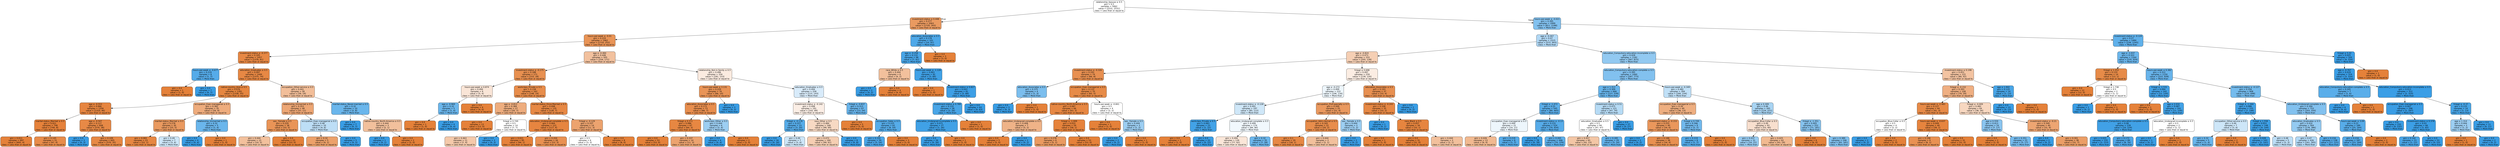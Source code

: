 digraph Tree {
node [shape=box, style="filled, rounded", color="black", fontname=helvetica] ;
edge [fontname=helvetica] ;
0 [label=<relationship_Spouse &le; 0.5<br/>gini = 0.5<br/>samples = 5062<br/>value = [2531, 2531]<br/>class = Less than or equal to>, fillcolor="#e5813900"] ;
1 [label=<investment-status &le; 0.448<br/>gini = 0.277<br/>samples = 2063<br/>value = [1720, 343]<br/>class = Less than or equal to>, fillcolor="#e58139cc"] ;
0 -> 1 [labeldistance=2.5, labelangle=45, headlabel="True"] ;
2 [label=<hours-per-week &le; -0.01<br/>gini = 0.224<br/>samples = 1962<br/>value = [1710, 252]<br/>class = Less than or equal to>, fillcolor="#e58139d9"] ;
1 -> 2 ;
3 [label=<investment-status &le; -0.377<br/>gini = 0.105<br/>samples = 1457<br/>value = [1376, 81]<br/>class = Less than or equal to>, fillcolor="#e58139f0"] ;
2 -> 3 ;
4 [label=<hours-per-week &le; -0.677<br/>gini = 0.219<br/>samples = 8<br/>value = [1, 7]<br/>class = More than>, fillcolor="#399de5db"] ;
3 -> 4 ;
5 [label=<gini = 0.0<br/>samples = 1<br/>value = [1, 0]<br/>class = Less than or equal to>, fillcolor="#e58139ff"] ;
4 -> 5 ;
6 [label=<gini = 0.0<br/>samples = 7<br/>value = [0, 7]<br/>class = More than>, fillcolor="#399de5ff"] ;
4 -> 6 ;
7 [label=<education_Graduates &le; 0.5<br/>gini = 0.097<br/>samples = 1449<br/>value = [1375, 74]<br/>class = Less than or equal to>, fillcolor="#e58139f1"] ;
3 -> 7 ;
8 [label=<native-country_Asia &le; 0.5<br/>gini = 0.076<br/>samples = 1391<br/>value = [1336, 55]<br/>class = Less than or equal to>, fillcolor="#e58139f5"] ;
7 -> 8 ;
9 [label=<age &le; -0.553<br/>gini = 0.066<br/>samples = 1356<br/>value = [1310, 46]<br/>class = Less than or equal to>, fillcolor="#e58139f6"] ;
8 -> 9 ;
10 [label=<marital-status_Married &le; 0.5<br/>gini = 0.021<br/>samples = 748<br/>value = [740, 8]<br/>class = Less than or equal to>, fillcolor="#e58139fc"] ;
9 -> 10 ;
11 [label=<gini = 0.011<br/>samples = 697<br/>value = [693, 4]<br/>class = Less than or equal to>, fillcolor="#e58139fe"] ;
10 -> 11 ;
12 [label=<gini = 0.145<br/>samples = 51<br/>value = [47, 4]<br/>class = Less than or equal to>, fillcolor="#e58139e9"] ;
10 -> 12 ;
13 [label=<age &le; -0.507<br/>gini = 0.117<br/>samples = 608<br/>value = [570, 38]<br/>class = Less than or equal to>, fillcolor="#e58139ee"] ;
9 -> 13 ;
14 [label=<gini = 0.0<br/>samples = 3<br/>value = [0, 3]<br/>class = More than>, fillcolor="#399de5ff"] ;
13 -> 14 ;
15 [label=<gini = 0.109<br/>samples = 605<br/>value = [570, 35]<br/>class = Less than or equal to>, fillcolor="#e58139ef"] ;
13 -> 15 ;
16 [label=<occupation_Exec-managerial &le; 0.5<br/>gini = 0.382<br/>samples = 35<br/>value = [26, 9]<br/>class = Less than or equal to>, fillcolor="#e58139a7"] ;
8 -> 16 ;
17 [label=<marital-status_Married &le; 0.5<br/>gini = 0.278<br/>samples = 30<br/>value = [25, 5]<br/>class = Less than or equal to>, fillcolor="#e58139cc"] ;
16 -> 17 ;
18 [label=<gini = 0.083<br/>samples = 23<br/>value = [22, 1]<br/>class = Less than or equal to>, fillcolor="#e58139f3"] ;
17 -> 18 ;
19 [label=<gini = 0.49<br/>samples = 7<br/>value = [3, 4]<br/>class = More than>, fillcolor="#399de540"] ;
17 -> 19 ;
20 [label=<relationship_Unmarried &le; 0.5<br/>gini = 0.32<br/>samples = 5<br/>value = [1, 4]<br/>class = More than>, fillcolor="#399de5bf"] ;
16 -> 20 ;
21 [label=<gini = 0.0<br/>samples = 4<br/>value = [0, 4]<br/>class = More than>, fillcolor="#399de5ff"] ;
20 -> 21 ;
22 [label=<gini = 0.0<br/>samples = 1<br/>value = [1, 0]<br/>class = Less than or equal to>, fillcolor="#e58139ff"] ;
20 -> 22 ;
23 [label=<occupation_Other-service &le; 0.5<br/>gini = 0.441<br/>samples = 58<br/>value = [39, 19]<br/>class = Less than or equal to>, fillcolor="#e5813983"] ;
7 -> 23 ;
24 [label=<relationship_Unmarried &le; 0.5<br/>gini = 0.353<br/>samples = 48<br/>value = [37, 11]<br/>class = Less than or equal to>, fillcolor="#e58139b3"] ;
23 -> 24 ;
25 [label=<sex_ Female &le; 0.5<br/>gini = 0.229<br/>samples = 38<br/>value = [33, 5]<br/>class = Less than or equal to>, fillcolor="#e58139d8"] ;
24 -> 25 ;
26 [label=<gini = 0.444<br/>samples = 15<br/>value = [10, 5]<br/>class = Less than or equal to>, fillcolor="#e581397f"] ;
25 -> 26 ;
27 [label=<gini = 0.0<br/>samples = 23<br/>value = [23, 0]<br/>class = Less than or equal to>, fillcolor="#e58139ff"] ;
25 -> 27 ;
28 [label=<occupation_Exec-managerial &le; 0.5<br/>gini = 0.48<br/>samples = 10<br/>value = [4, 6]<br/>class = More than>, fillcolor="#399de555"] ;
24 -> 28 ;
29 [label=<gini = 0.32<br/>samples = 5<br/>value = [4, 1]<br/>class = Less than or equal to>, fillcolor="#e58139bf"] ;
28 -> 29 ;
30 [label=<gini = 0.0<br/>samples = 5<br/>value = [0, 5]<br/>class = More than>, fillcolor="#399de5ff"] ;
28 -> 30 ;
31 [label=<marital-status_Never-married &le; 0.5<br/>gini = 0.32<br/>samples = 10<br/>value = [2, 8]<br/>class = More than>, fillcolor="#399de5bf"] ;
23 -> 31 ;
32 [label=<gini = 0.0<br/>samples = 7<br/>value = [0, 7]<br/>class = More than>, fillcolor="#399de5ff"] ;
31 -> 32 ;
33 [label=<native-country_North-America &le; 0.5<br/>gini = 0.444<br/>samples = 3<br/>value = [2, 1]<br/>class = Less than or equal to>, fillcolor="#e581397f"] ;
31 -> 33 ;
34 [label=<gini = 0.0<br/>samples = 1<br/>value = [0, 1]<br/>class = More than>, fillcolor="#399de5ff"] ;
33 -> 34 ;
35 [label=<gini = 0.0<br/>samples = 2<br/>value = [2, 0]<br/>class = Less than or equal to>, fillcolor="#e58139ff"] ;
33 -> 35 ;
36 [label=<age &le; -0.484<br/>gini = 0.448<br/>samples = 505<br/>value = [334, 171]<br/>class = Less than or equal to>, fillcolor="#e581397c"] ;
2 -> 36 ;
37 [label=<investment-status &le; -0.175<br/>gini = 0.188<br/>samples = 171<br/>value = [153, 18]<br/>class = Less than or equal to>, fillcolor="#e58139e1"] ;
36 -> 37 ;
38 [label=<hours-per-week &le; 0.874<br/>gini = 0.494<br/>samples = 9<br/>value = [5, 4]<br/>class = Less than or equal to>, fillcolor="#e5813933"] ;
37 -> 38 ;
39 [label=<age &le; -0.969<br/>gini = 0.32<br/>samples = 5<br/>value = [1, 4]<br/>class = More than>, fillcolor="#399de5bf"] ;
38 -> 39 ;
40 [label=<gini = 0.0<br/>samples = 1<br/>value = [1, 0]<br/>class = Less than or equal to>, fillcolor="#e58139ff"] ;
39 -> 40 ;
41 [label=<gini = 0.0<br/>samples = 4<br/>value = [0, 4]<br/>class = More than>, fillcolor="#399de5ff"] ;
39 -> 41 ;
42 [label=<gini = 0.0<br/>samples = 4<br/>value = [4, 0]<br/>class = Less than or equal to>, fillcolor="#e58139ff"] ;
38 -> 42 ;
43 [label=<workclass_Private &le; 0.5<br/>gini = 0.158<br/>samples = 162<br/>value = [148, 14]<br/>class = Less than or equal to>, fillcolor="#e58139e7"] ;
37 -> 43 ;
44 [label=<age &le; -0.812<br/>gini = 0.384<br/>samples = 27<br/>value = [20, 7]<br/>class = Less than or equal to>, fillcolor="#e58139a6"] ;
43 -> 44 ;
45 [label=<gini = 0.0<br/>samples = 13<br/>value = [13, 0]<br/>class = Less than or equal to>, fillcolor="#e58139ff"] ;
44 -> 45 ;
46 [label=<fnlwgt &le; 0.749<br/>gini = 0.5<br/>samples = 14<br/>value = [7, 7]<br/>class = Less than or equal to>, fillcolor="#e5813900"] ;
44 -> 46 ;
47 [label=<gini = 0.463<br/>samples = 11<br/>value = [7, 4]<br/>class = Less than or equal to>, fillcolor="#e581396d"] ;
46 -> 47 ;
48 [label=<gini = 0.0<br/>samples = 3<br/>value = [0, 3]<br/>class = More than>, fillcolor="#399de5ff"] ;
46 -> 48 ;
49 [label=<marital-status_Once-Married &le; 0.5<br/>gini = 0.098<br/>samples = 135<br/>value = [128, 7]<br/>class = Less than or equal to>, fillcolor="#e58139f1"] ;
43 -> 49 ;
50 [label=<education_Undergrad-complete &le; 0.5<br/>gini = 0.064<br/>samples = 121<br/>value = [117, 4]<br/>class = Less than or equal to>, fillcolor="#e58139f6"] ;
49 -> 50 ;
51 [label=<gini = 0.021<br/>samples = 95<br/>value = [94, 1]<br/>class = Less than or equal to>, fillcolor="#e58139fc"] ;
50 -> 51 ;
52 [label=<gini = 0.204<br/>samples = 26<br/>value = [23, 3]<br/>class = Less than or equal to>, fillcolor="#e58139de"] ;
50 -> 52 ;
53 [label=<fnlwgt &le; -0.129<br/>gini = 0.337<br/>samples = 14<br/>value = [11, 3]<br/>class = Less than or equal to>, fillcolor="#e58139b9"] ;
49 -> 53 ;
54 [label=<gini = 0.5<br/>samples = 6<br/>value = [3, 3]<br/>class = Less than or equal to>, fillcolor="#e5813900"] ;
53 -> 54 ;
55 [label=<gini = 0.0<br/>samples = 8<br/>value = [8, 0]<br/>class = Less than or equal to>, fillcolor="#e58139ff"] ;
53 -> 55 ;
56 [label=<relationship_Not-in-family &le; 0.5<br/>gini = 0.496<br/>samples = 334<br/>value = [181, 153]<br/>class = Less than or equal to>, fillcolor="#e5813927"] ;
36 -> 56 ;
57 [label=<hours-per-week &le; 3.131<br/>gini = 0.229<br/>samples = 76<br/>value = [66, 10]<br/>class = Less than or equal to>, fillcolor="#e58139d8"] ;
56 -> 57 ;
58 [label=<education_Associates &le; 0.5<br/>gini = 0.173<br/>samples = 73<br/>value = [66, 7]<br/>class = Less than or equal to>, fillcolor="#e58139e4"] ;
57 -> 58 ;
59 [label=<fnlwgt &le; 0.371<br/>gini = 0.086<br/>samples = 67<br/>value = [64, 3]<br/>class = Less than or equal to>, fillcolor="#e58139f3"] ;
58 -> 59 ;
60 [label=<gini = 0.0<br/>samples = 53<br/>value = [53, 0]<br/>class = Less than or equal to>, fillcolor="#e58139ff"] ;
59 -> 60 ;
61 [label=<gini = 0.337<br/>samples = 14<br/>value = [11, 3]<br/>class = Less than or equal to>, fillcolor="#e58139b9"] ;
59 -> 61 ;
62 [label=<workclass_Other &le; 0.5<br/>gini = 0.444<br/>samples = 6<br/>value = [2, 4]<br/>class = More than>, fillcolor="#399de57f"] ;
58 -> 62 ;
63 [label=<gini = 0.0<br/>samples = 4<br/>value = [0, 4]<br/>class = More than>, fillcolor="#399de5ff"] ;
62 -> 63 ;
64 [label=<gini = 0.0<br/>samples = 2<br/>value = [2, 0]<br/>class = Less than or equal to>, fillcolor="#e58139ff"] ;
62 -> 64 ;
65 [label=<gini = 0.0<br/>samples = 3<br/>value = [0, 3]<br/>class = More than>, fillcolor="#399de5ff"] ;
57 -> 65 ;
66 [label=<education_Graduates &le; 0.5<br/>gini = 0.494<br/>samples = 258<br/>value = [115, 143]<br/>class = More than>, fillcolor="#399de532"] ;
56 -> 66 ;
67 [label=<investment-status &le; -0.142<br/>gini = 0.498<br/>samples = 191<br/>value = [102, 89]<br/>class = Less than or equal to>, fillcolor="#e5813921"] ;
66 -> 67 ;
68 [label=<fnlwgt &le; -0.178<br/>gini = 0.227<br/>samples = 23<br/>value = [3, 20]<br/>class = More than>, fillcolor="#399de5d9"] ;
67 -> 68 ;
69 [label=<gini = 0.0<br/>samples = 16<br/>value = [0, 16]<br/>class = More than>, fillcolor="#399de5ff"] ;
68 -> 69 ;
70 [label=<gini = 0.49<br/>samples = 7<br/>value = [3, 4]<br/>class = More than>, fillcolor="#399de540"] ;
68 -> 70 ;
71 [label=<race_Other &le; 0.5<br/>gini = 0.484<br/>samples = 168<br/>value = [99, 69]<br/>class = Less than or equal to>, fillcolor="#e581394d"] ;
67 -> 71 ;
72 [label=<gini = 0.472<br/>samples = 160<br/>value = [99, 61]<br/>class = Less than or equal to>, fillcolor="#e5813962"] ;
71 -> 72 ;
73 [label=<gini = 0.0<br/>samples = 8<br/>value = [0, 8]<br/>class = More than>, fillcolor="#399de5ff"] ;
71 -> 73 ;
74 [label=<fnlwgt &le; -0.837<br/>gini = 0.313<br/>samples = 67<br/>value = [13, 54]<br/>class = More than>, fillcolor="#399de5c2"] ;
66 -> 74 ;
75 [label=<gini = 0.0<br/>samples = 5<br/>value = [5, 0]<br/>class = Less than or equal to>, fillcolor="#e58139ff"] ;
74 -> 75 ;
76 [label=<occupation_Sales &le; 0.5<br/>gini = 0.225<br/>samples = 62<br/>value = [8, 54]<br/>class = More than>, fillcolor="#399de5d9"] ;
74 -> 76 ;
77 [label=<gini = 0.155<br/>samples = 59<br/>value = [5, 54]<br/>class = More than>, fillcolor="#399de5e7"] ;
76 -> 77 ;
78 [label=<gini = 0.0<br/>samples = 3<br/>value = [3, 0]<br/>class = Less than or equal to>, fillcolor="#e58139ff"] ;
76 -> 78 ;
79 [label=<education_Associates &le; 0.5<br/>gini = 0.178<br/>samples = 101<br/>value = [10, 91]<br/>class = More than>, fillcolor="#399de5e3"] ;
1 -> 79 ;
80 [label=<age &le; -0.258<br/>gini = 0.133<br/>samples = 98<br/>value = [7, 91]<br/>class = More than>, fillcolor="#399de5eb"] ;
79 -> 80 ;
81 [label=<race_White &le; 0.5<br/>gini = 0.444<br/>samples = 6<br/>value = [4, 2]<br/>class = Less than or equal to>, fillcolor="#e581397f"] ;
80 -> 81 ;
82 [label=<gini = 0.0<br/>samples = 2<br/>value = [0, 2]<br/>class = More than>, fillcolor="#399de5ff"] ;
81 -> 82 ;
83 [label=<gini = 0.0<br/>samples = 4<br/>value = [4, 0]<br/>class = Less than or equal to>, fillcolor="#e58139ff"] ;
81 -> 83 ;
84 [label=<hours-per-week &le; -1.126<br/>gini = 0.063<br/>samples = 92<br/>value = [3, 89]<br/>class = More than>, fillcolor="#399de5f6"] ;
80 -> 84 ;
85 [label=<gini = 0.0<br/>samples = 1<br/>value = [1, 0]<br/>class = Less than or equal to>, fillcolor="#e58139ff"] ;
84 -> 85 ;
86 [label=<investment-status &le; 0.827<br/>gini = 0.043<br/>samples = 91<br/>value = [2, 89]<br/>class = More than>, fillcolor="#399de5f9"] ;
84 -> 86 ;
87 [label=<investment-status &le; 0.789<br/>gini = 0.133<br/>samples = 28<br/>value = [2, 26]<br/>class = More than>, fillcolor="#399de5eb"] ;
86 -> 87 ;
88 [label=<education_Undergrad-incomplete &le; 0.5<br/>gini = 0.071<br/>samples = 27<br/>value = [1, 26]<br/>class = More than>, fillcolor="#399de5f5"] ;
87 -> 88 ;
89 [label=<gini = 0.0<br/>samples = 26<br/>value = [0, 26]<br/>class = More than>, fillcolor="#399de5ff"] ;
88 -> 89 ;
90 [label=<gini = 0.0<br/>samples = 1<br/>value = [1, 0]<br/>class = Less than or equal to>, fillcolor="#e58139ff"] ;
88 -> 90 ;
91 [label=<gini = 0.0<br/>samples = 1<br/>value = [1, 0]<br/>class = Less than or equal to>, fillcolor="#e58139ff"] ;
87 -> 91 ;
92 [label=<gini = 0.0<br/>samples = 63<br/>value = [0, 63]<br/>class = More than>, fillcolor="#399de5ff"] ;
86 -> 92 ;
93 [label=<gini = 0.0<br/>samples = 3<br/>value = [3, 0]<br/>class = Less than or equal to>, fillcolor="#e58139ff"] ;
79 -> 93 ;
94 [label=<hours-per-week &le; -0.021<br/>gini = 0.395<br/>samples = 2999<br/>value = [811, 2188]<br/>class = More than>, fillcolor="#399de5a0"] ;
0 -> 94 [labeldistance=2.5, labelangle=-45, headlabel="False"] ;
95 [label=<age &le; -0.267<br/>gini = 0.47<br/>samples = 1515<br/>value = [572, 943]<br/>class = More than>, fillcolor="#399de564"] ;
94 -> 95 ;
96 [label=<age &le; -0.824<br/>gini = 0.473<br/>samples = 333<br/>value = [205, 128]<br/>class = Less than or equal to>, fillcolor="#e5813960"] ;
95 -> 96 ;
97 [label=<investment-status &le; -0.326<br/>gini = 0.193<br/>samples = 74<br/>value = [66, 8]<br/>class = Less than or equal to>, fillcolor="#e58139e0"] ;
96 -> 97 ;
98 [label=<education_Associates &le; 0.5<br/>gini = 0.375<br/>samples = 4<br/>value = [1, 3]<br/>class = More than>, fillcolor="#399de5aa"] ;
97 -> 98 ;
99 [label=<gini = 0.0<br/>samples = 3<br/>value = [0, 3]<br/>class = More than>, fillcolor="#399de5ff"] ;
98 -> 99 ;
100 [label=<gini = 0.0<br/>samples = 1<br/>value = [1, 0]<br/>class = Less than or equal to>, fillcolor="#e58139ff"] ;
98 -> 100 ;
101 [label=<occupation_Exec-managerial &le; 0.5<br/>gini = 0.133<br/>samples = 70<br/>value = [65, 5]<br/>class = Less than or equal to>, fillcolor="#e58139eb"] ;
97 -> 101 ;
102 [label=<native-country_North-America &le; 0.5<br/>gini = 0.087<br/>samples = 66<br/>value = [63, 3]<br/>class = Less than or equal to>, fillcolor="#e58139f3"] ;
101 -> 102 ;
103 [label=<education_Undergrad-complete &le; 0.5<br/>gini = 0.408<br/>samples = 7<br/>value = [5, 2]<br/>class = Less than or equal to>, fillcolor="#e5813999"] ;
102 -> 103 ;
104 [label=<gini = 0.0<br/>samples = 5<br/>value = [5, 0]<br/>class = Less than or equal to>, fillcolor="#e58139ff"] ;
103 -> 104 ;
105 [label=<gini = 0.0<br/>samples = 2<br/>value = [0, 2]<br/>class = More than>, fillcolor="#399de5ff"] ;
103 -> 105 ;
106 [label=<fnlwgt &le; -1.009<br/>gini = 0.033<br/>samples = 59<br/>value = [58, 1]<br/>class = Less than or equal to>, fillcolor="#e58139fb"] ;
102 -> 106 ;
107 [label=<gini = 0.278<br/>samples = 6<br/>value = [5, 1]<br/>class = Less than or equal to>, fillcolor="#e58139cc"] ;
106 -> 107 ;
108 [label=<gini = 0.0<br/>samples = 53<br/>value = [53, 0]<br/>class = Less than or equal to>, fillcolor="#e58139ff"] ;
106 -> 108 ;
109 [label=<hours-per-week &le; -0.841<br/>gini = 0.5<br/>samples = 4<br/>value = [2, 2]<br/>class = Less than or equal to>, fillcolor="#e5813900"] ;
101 -> 109 ;
110 [label=<gini = 0.0<br/>samples = 1<br/>value = [1, 0]<br/>class = Less than or equal to>, fillcolor="#e58139ff"] ;
109 -> 110 ;
111 [label=<sex_ Female &le; 0.5<br/>gini = 0.444<br/>samples = 3<br/>value = [1, 2]<br/>class = More than>, fillcolor="#399de57f"] ;
109 -> 111 ;
112 [label=<gini = 0.0<br/>samples = 2<br/>value = [0, 2]<br/>class = More than>, fillcolor="#399de5ff"] ;
111 -> 112 ;
113 [label=<gini = 0.0<br/>samples = 1<br/>value = [1, 0]<br/>class = Less than or equal to>, fillcolor="#e58139ff"] ;
111 -> 113 ;
114 [label=<fnlwgt &le; 0.698<br/>gini = 0.497<br/>samples = 259<br/>value = [139, 120]<br/>class = Less than or equal to>, fillcolor="#e5813923"] ;
96 -> 114 ;
115 [label=<age &le; -0.272<br/>gini = 0.499<br/>samples = 222<br/>value = [106, 116]<br/>class = More than>, fillcolor="#399de516"] ;
114 -> 115 ;
116 [label=<investment-status &le; -0.128<br/>gini = 0.491<br/>samples = 197<br/>value = [85, 112]<br/>class = More than>, fillcolor="#399de53d"] ;
115 -> 116 ;
117 [label=<workclass_Private &le; 0.5<br/>gini = 0.083<br/>samples = 23<br/>value = [1, 22]<br/>class = More than>, fillcolor="#399de5f3"] ;
116 -> 117 ;
118 [label=<gini = 0.0<br/>samples = 1<br/>value = [1, 0]<br/>class = Less than or equal to>, fillcolor="#e58139ff"] ;
117 -> 118 ;
119 [label=<gini = 0.0<br/>samples = 22<br/>value = [0, 22]<br/>class = More than>, fillcolor="#399de5ff"] ;
117 -> 119 ;
120 [label=<education_Undergrad-complete &le; 0.5<br/>gini = 0.499<br/>samples = 174<br/>value = [84, 90]<br/>class = More than>, fillcolor="#399de511"] ;
116 -> 120 ;
121 [label=<gini = 0.494<br/>samples = 139<br/>value = [77, 62]<br/>class = Less than or equal to>, fillcolor="#e5813932"] ;
120 -> 121 ;
122 [label=<gini = 0.32<br/>samples = 35<br/>value = [7, 28]<br/>class = More than>, fillcolor="#399de5bf"] ;
120 -> 122 ;
123 [label=<occupation_Prof-specialty &le; 0.5<br/>gini = 0.269<br/>samples = 25<br/>value = [21, 4]<br/>class = Less than or equal to>, fillcolor="#e58139ce"] ;
115 -> 123 ;
124 [label=<occupation_Adm-clerical &le; 0.5<br/>gini = 0.165<br/>samples = 22<br/>value = [20, 2]<br/>class = Less than or equal to>, fillcolor="#e58139e6"] ;
123 -> 124 ;
125 [label=<gini = 0.1<br/>samples = 19<br/>value = [18, 1]<br/>class = Less than or equal to>, fillcolor="#e58139f1"] ;
124 -> 125 ;
126 [label=<gini = 0.444<br/>samples = 3<br/>value = [2, 1]<br/>class = Less than or equal to>, fillcolor="#e581397f"] ;
124 -> 126 ;
127 [label=<sex_ Female &le; 0.5<br/>gini = 0.444<br/>samples = 3<br/>value = [1, 2]<br/>class = More than>, fillcolor="#399de57f"] ;
123 -> 127 ;
128 [label=<gini = 0.0<br/>samples = 2<br/>value = [0, 2]<br/>class = More than>, fillcolor="#399de5ff"] ;
127 -> 128 ;
129 [label=<gini = 0.0<br/>samples = 1<br/>value = [1, 0]<br/>class = Less than or equal to>, fillcolor="#e58139ff"] ;
127 -> 129 ;
130 [label=<education_Associates &le; 0.5<br/>gini = 0.193<br/>samples = 37<br/>value = [33, 4]<br/>class = Less than or equal to>, fillcolor="#e58139e0"] ;
114 -> 130 ;
131 [label=<investment-status &le; -0.243<br/>gini = 0.108<br/>samples = 35<br/>value = [33, 2]<br/>class = Less than or equal to>, fillcolor="#e58139f0"] ;
130 -> 131 ;
132 [label=<gini = 0.0<br/>samples = 1<br/>value = [0, 1]<br/>class = More than>, fillcolor="#399de5ff"] ;
131 -> 132 ;
133 [label=<race_Black &le; 0.5<br/>gini = 0.057<br/>samples = 34<br/>value = [33, 1]<br/>class = Less than or equal to>, fillcolor="#e58139f7"] ;
131 -> 133 ;
134 [label=<gini = 0.0<br/>samples = 31<br/>value = [31, 0]<br/>class = Less than or equal to>, fillcolor="#e58139ff"] ;
133 -> 134 ;
135 [label=<gini = 0.444<br/>samples = 3<br/>value = [2, 1]<br/>class = Less than or equal to>, fillcolor="#e581397f"] ;
133 -> 135 ;
136 [label=<gini = 0.0<br/>samples = 2<br/>value = [0, 2]<br/>class = More than>, fillcolor="#399de5ff"] ;
130 -> 136 ;
137 [label=<education_Compulsory-education-incomplete &le; 0.5<br/>gini = 0.428<br/>samples = 1182<br/>value = [367, 815]<br/>class = More than>, fillcolor="#399de58c"] ;
95 -> 137 ;
138 [label=<education_Compulsory-education-complete &le; 0.5<br/>gini = 0.395<br/>samples = 1060<br/>value = [287, 773]<br/>class = More than>, fillcolor="#399de5a0"] ;
137 -> 138 ;
139 [label=<age &le; 1.313<br/>gini = 0.309<br/>samples = 666<br/>value = [127, 539]<br/>class = More than>, fillcolor="#399de5c3"] ;
138 -> 139 ;
140 [label=<fnlwgt &le; -1.472<br/>gini = 0.25<br/>samples = 545<br/>value = [80, 465]<br/>class = More than>, fillcolor="#399de5d3"] ;
139 -> 140 ;
141 [label=<occupation_Exec-managerial &le; 0.5<br/>gini = 0.499<br/>samples = 21<br/>value = [10, 11]<br/>class = More than>, fillcolor="#399de517"] ;
140 -> 141 ;
142 [label=<gini = 0.426<br/>samples = 13<br/>value = [9, 4]<br/>class = Less than or equal to>, fillcolor="#e581398e"] ;
141 -> 142 ;
143 [label=<gini = 0.219<br/>samples = 8<br/>value = [1, 7]<br/>class = More than>, fillcolor="#399de5db"] ;
141 -> 143 ;
144 [label=<investment-status &le; -0.13<br/>gini = 0.231<br/>samples = 524<br/>value = [70, 454]<br/>class = More than>, fillcolor="#399de5d8"] ;
140 -> 144 ;
145 [label=<gini = 0.0<br/>samples = 78<br/>value = [0, 78]<br/>class = More than>, fillcolor="#399de5ff"] ;
144 -> 145 ;
146 [label=<gini = 0.265<br/>samples = 446<br/>value = [70, 376]<br/>class = More than>, fillcolor="#399de5d0"] ;
144 -> 146 ;
147 [label=<investment-status &le; 0.51<br/>gini = 0.475<br/>samples = 121<br/>value = [47, 74]<br/>class = More than>, fillcolor="#399de55d"] ;
139 -> 147 ;
148 [label=<education_Graduates &le; 0.5<br/>gini = 0.5<br/>samples = 94<br/>value = [47, 47]<br/>class = Less than or equal to>, fillcolor="#e5813900"] ;
147 -> 148 ;
149 [label=<gini = 0.457<br/>samples = 65<br/>value = [42, 23]<br/>class = Less than or equal to>, fillcolor="#e5813973"] ;
148 -> 149 ;
150 [label=<gini = 0.285<br/>samples = 29<br/>value = [5, 24]<br/>class = More than>, fillcolor="#399de5ca"] ;
148 -> 150 ;
151 [label=<gini = 0.0<br/>samples = 27<br/>value = [0, 27]<br/>class = More than>, fillcolor="#399de5ff"] ;
147 -> 151 ;
152 [label=<hours-per-week &le; -0.349<br/>gini = 0.482<br/>samples = 394<br/>value = [160, 234]<br/>class = More than>, fillcolor="#399de551"] ;
138 -> 152 ;
153 [label=<occupation_Exec-managerial &le; 0.5<br/>gini = 0.39<br/>samples = 49<br/>value = [36, 13]<br/>class = Less than or equal to>, fillcolor="#e58139a3"] ;
152 -> 153 ;
154 [label=<investment-status &le; -0.153<br/>gini = 0.255<br/>samples = 40<br/>value = [34, 6]<br/>class = Less than or equal to>, fillcolor="#e58139d2"] ;
153 -> 154 ;
155 [label=<gini = 0.0<br/>samples = 2<br/>value = [0, 2]<br/>class = More than>, fillcolor="#399de5ff"] ;
154 -> 155 ;
156 [label=<gini = 0.188<br/>samples = 38<br/>value = [34, 4]<br/>class = Less than or equal to>, fillcolor="#e58139e1"] ;
154 -> 156 ;
157 [label=<fnlwgt &le; 0.749<br/>gini = 0.346<br/>samples = 9<br/>value = [2, 7]<br/>class = More than>, fillcolor="#399de5b6"] ;
153 -> 157 ;
158 [label=<gini = 0.219<br/>samples = 8<br/>value = [1, 7]<br/>class = More than>, fillcolor="#399de5db"] ;
157 -> 158 ;
159 [label=<gini = 0.0<br/>samples = 1<br/>value = [1, 0]<br/>class = Less than or equal to>, fillcolor="#e58139ff"] ;
157 -> 159 ;
160 [label=<age &le; 0.309<br/>gini = 0.46<br/>samples = 345<br/>value = [124, 221]<br/>class = More than>, fillcolor="#399de570"] ;
152 -> 160 ;
161 [label=<occupation_Blue-Collar &le; 0.5<br/>gini = 0.49<br/>samples = 93<br/>value = [53, 40]<br/>class = Less than or equal to>, fillcolor="#e581393f"] ;
160 -> 161 ;
162 [label=<gini = 0.437<br/>samples = 31<br/>value = [10, 21]<br/>class = More than>, fillcolor="#399de586"] ;
161 -> 162 ;
163 [label=<gini = 0.425<br/>samples = 62<br/>value = [43, 19]<br/>class = Less than or equal to>, fillcolor="#e581398e"] ;
161 -> 163 ;
164 [label=<fnlwgt &le; -1.351<br/>gini = 0.405<br/>samples = 252<br/>value = [71, 181]<br/>class = More than>, fillcolor="#399de59b"] ;
160 -> 164 ;
165 [label=<gini = 0.0<br/>samples = 6<br/>value = [6, 0]<br/>class = Less than or equal to>, fillcolor="#e58139ff"] ;
164 -> 165 ;
166 [label=<gini = 0.389<br/>samples = 246<br/>value = [65, 181]<br/>class = More than>, fillcolor="#399de5a3"] ;
164 -> 166 ;
167 [label=<investment-status &le; 0.198<br/>gini = 0.451<br/>samples = 122<br/>value = [80, 42]<br/>class = Less than or equal to>, fillcolor="#e5813979"] ;
137 -> 167 ;
168 [label=<fnlwgt &le; -0.152<br/>gini = 0.393<br/>samples = 108<br/>value = [79, 29]<br/>class = Less than or equal to>, fillcolor="#e58139a1"] ;
167 -> 168 ;
169 [label=<hours-per-week &le; -2.483<br/>gini = 0.127<br/>samples = 44<br/>value = [41, 3]<br/>class = Less than or equal to>, fillcolor="#e58139ec"] ;
168 -> 169 ;
170 [label=<occupation_Blue-Collar &le; 0.5<br/>gini = 0.5<br/>samples = 4<br/>value = [2, 2]<br/>class = Less than or equal to>, fillcolor="#e5813900"] ;
169 -> 170 ;
171 [label=<gini = 0.0<br/>samples = 2<br/>value = [0, 2]<br/>class = More than>, fillcolor="#399de5ff"] ;
170 -> 171 ;
172 [label=<gini = 0.0<br/>samples = 2<br/>value = [2, 0]<br/>class = Less than or equal to>, fillcolor="#e58139ff"] ;
170 -> 172 ;
173 [label=<hours-per-week &le; -0.637<br/>gini = 0.049<br/>samples = 40<br/>value = [39, 1]<br/>class = Less than or equal to>, fillcolor="#e58139f8"] ;
169 -> 173 ;
174 [label=<gini = 0.198<br/>samples = 9<br/>value = [8, 1]<br/>class = Less than or equal to>, fillcolor="#e58139df"] ;
173 -> 174 ;
175 [label=<gini = 0.0<br/>samples = 31<br/>value = [31, 0]<br/>class = Less than or equal to>, fillcolor="#e58139ff"] ;
173 -> 175 ;
176 [label=<fnlwgt &le; -0.009<br/>gini = 0.482<br/>samples = 64<br/>value = [38, 26]<br/>class = Less than or equal to>, fillcolor="#e5813951"] ;
168 -> 176 ;
177 [label=<age &le; 0.559<br/>gini = 0.413<br/>samples = 24<br/>value = [7, 17]<br/>class = More than>, fillcolor="#399de596"] ;
176 -> 177 ;
178 [label=<gini = 0.0<br/>samples = 2<br/>value = [2, 0]<br/>class = Less than or equal to>, fillcolor="#e58139ff"] ;
177 -> 178 ;
179 [label=<gini = 0.351<br/>samples = 22<br/>value = [5, 17]<br/>class = More than>, fillcolor="#399de5b4"] ;
177 -> 179 ;
180 [label=<investment-status &le; -0.21<br/>gini = 0.349<br/>samples = 40<br/>value = [31, 9]<br/>class = Less than or equal to>, fillcolor="#e58139b5"] ;
176 -> 180 ;
181 [label=<gini = 0.0<br/>samples = 2<br/>value = [0, 2]<br/>class = More than>, fillcolor="#399de5ff"] ;
180 -> 181 ;
182 [label=<gini = 0.301<br/>samples = 38<br/>value = [31, 7]<br/>class = Less than or equal to>, fillcolor="#e58139c5"] ;
180 -> 182 ;
183 [label=<age &le; 1.942<br/>gini = 0.133<br/>samples = 14<br/>value = [1, 13]<br/>class = More than>, fillcolor="#399de5eb"] ;
167 -> 183 ;
184 [label=<gini = 0.0<br/>samples = 13<br/>value = [0, 13]<br/>class = More than>, fillcolor="#399de5ff"] ;
183 -> 184 ;
185 [label=<gini = 0.0<br/>samples = 1<br/>value = [1, 0]<br/>class = Less than or equal to>, fillcolor="#e58139ff"] ;
183 -> 185 ;
186 [label=<investment-status &le; -0.124<br/>gini = 0.27<br/>samples = 1484<br/>value = [239, 1245]<br/>class = More than>, fillcolor="#399de5ce"] ;
94 -> 186 ;
187 [label=<age &le; -1.037<br/>gini = 0.322<br/>samples = 1164<br/>value = [235, 929]<br/>class = More than>, fillcolor="#399de5be"] ;
186 -> 187 ;
188 [label=<fnlwgt &le; 1.253<br/>gini = 0.133<br/>samples = 14<br/>value = [13, 1]<br/>class = Less than or equal to>, fillcolor="#e58139eb"] ;
187 -> 188 ;
189 [label=<gini = 0.0<br/>samples = 12<br/>value = [12, 0]<br/>class = Less than or equal to>, fillcolor="#e58139ff"] ;
188 -> 189 ;
190 [label=<fnlwgt &le; 1.738<br/>gini = 0.5<br/>samples = 2<br/>value = [1, 1]<br/>class = Less than or equal to>, fillcolor="#e5813900"] ;
188 -> 190 ;
191 [label=<gini = 0.0<br/>samples = 1<br/>value = [0, 1]<br/>class = More than>, fillcolor="#399de5ff"] ;
190 -> 191 ;
192 [label=<gini = 0.0<br/>samples = 1<br/>value = [1, 0]<br/>class = Less than or equal to>, fillcolor="#e58139ff"] ;
190 -> 192 ;
193 [label=<hours-per-week &le; 0.382<br/>gini = 0.312<br/>samples = 1150<br/>value = [222, 928]<br/>class = More than>, fillcolor="#399de5c2"] ;
187 -> 193 ;
194 [label=<fnlwgt &le; -1.531<br/>gini = 0.094<br/>samples = 242<br/>value = [12, 230]<br/>class = More than>, fillcolor="#399de5f2"] ;
193 -> 194 ;
195 [label=<gini = 0.0<br/>samples = 1<br/>value = [1, 0]<br/>class = Less than or equal to>, fillcolor="#e58139ff"] ;
194 -> 195 ;
196 [label=<age &le; 2.032<br/>gini = 0.087<br/>samples = 241<br/>value = [11, 230]<br/>class = More than>, fillcolor="#399de5f3"] ;
194 -> 196 ;
197 [label=<education_Compulsory-education-complete &le; 0.5<br/>gini = 0.08<br/>samples = 239<br/>value = [10, 229]<br/>class = More than>, fillcolor="#399de5f4"] ;
196 -> 197 ;
198 [label=<gini = 0.025<br/>samples = 155<br/>value = [2, 153]<br/>class = More than>, fillcolor="#399de5fc"] ;
197 -> 198 ;
199 [label=<gini = 0.172<br/>samples = 84<br/>value = [8, 76]<br/>class = More than>, fillcolor="#399de5e4"] ;
197 -> 199 ;
200 [label=<education_Undergrad-incomplete &le; 0.5<br/>gini = 0.5<br/>samples = 2<br/>value = [1, 1]<br/>class = Less than or equal to>, fillcolor="#e5813900"] ;
196 -> 200 ;
201 [label=<gini = 0.0<br/>samples = 1<br/>value = [0, 1]<br/>class = More than>, fillcolor="#399de5ff"] ;
200 -> 201 ;
202 [label=<gini = 0.0<br/>samples = 1<br/>value = [1, 0]<br/>class = Less than or equal to>, fillcolor="#e58139ff"] ;
200 -> 202 ;
203 [label=<investment-status &le; -0.127<br/>gini = 0.356<br/>samples = 908<br/>value = [210, 698]<br/>class = More than>, fillcolor="#399de5b2"] ;
193 -> 203 ;
204 [label=<fnlwgt &le; -1.164<br/>gini = 0.086<br/>samples = 155<br/>value = [7, 148]<br/>class = More than>, fillcolor="#399de5f3"] ;
203 -> 204 ;
205 [label=<occupation_Other-service &le; 0.5<br/>gini = 0.49<br/>samples = 7<br/>value = [3, 4]<br/>class = More than>, fillcolor="#399de540"] ;
204 -> 205 ;
206 [label=<gini = 0.32<br/>samples = 5<br/>value = [1, 4]<br/>class = More than>, fillcolor="#399de5bf"] ;
205 -> 206 ;
207 [label=<gini = 0.0<br/>samples = 2<br/>value = [2, 0]<br/>class = Less than or equal to>, fillcolor="#e58139ff"] ;
205 -> 207 ;
208 [label=<fnlwgt &le; 1.558<br/>gini = 0.053<br/>samples = 148<br/>value = [4, 144]<br/>class = More than>, fillcolor="#399de5f8"] ;
204 -> 208 ;
209 [label=<gini = 0.028<br/>samples = 143<br/>value = [2, 141]<br/>class = More than>, fillcolor="#399de5fb"] ;
208 -> 209 ;
210 [label=<gini = 0.48<br/>samples = 5<br/>value = [2, 3]<br/>class = More than>, fillcolor="#399de555"] ;
208 -> 210 ;
211 [label=<education_Undergrad-complete &le; 0.5<br/>gini = 0.394<br/>samples = 753<br/>value = [203, 550]<br/>class = More than>, fillcolor="#399de5a1"] ;
203 -> 211 ;
212 [label=<education_Graduates &le; 0.5<br/>gini = 0.432<br/>samples = 564<br/>value = [178, 386]<br/>class = More than>, fillcolor="#399de589"] ;
211 -> 212 ;
213 [label=<gini = 0.47<br/>samples = 426<br/>value = [161, 265]<br/>class = More than>, fillcolor="#399de564"] ;
212 -> 213 ;
214 [label=<gini = 0.216<br/>samples = 138<br/>value = [17, 121]<br/>class = More than>, fillcolor="#399de5db"] ;
212 -> 214 ;
215 [label=<hours-per-week &le; 3.09<br/>gini = 0.23<br/>samples = 189<br/>value = [25, 164]<br/>class = More than>, fillcolor="#399de5d8"] ;
211 -> 215 ;
216 [label=<gini = 0.216<br/>samples = 187<br/>value = [23, 164]<br/>class = More than>, fillcolor="#399de5db"] ;
215 -> 216 ;
217 [label=<gini = 0.0<br/>samples = 2<br/>value = [2, 0]<br/>class = Less than or equal to>, fillcolor="#e58139ff"] ;
215 -> 217 ;
218 [label=<fnlwgt &le; 5.22<br/>gini = 0.025<br/>samples = 320<br/>value = [4, 316]<br/>class = More than>, fillcolor="#399de5fc"] ;
186 -> 218 ;
219 [label=<age &le; -0.767<br/>gini = 0.019<br/>samples = 319<br/>value = [3, 316]<br/>class = More than>, fillcolor="#399de5fd"] ;
218 -> 219 ;
220 [label=<education_Compulsory-education-complete &le; 0.5<br/>gini = 0.245<br/>samples = 7<br/>value = [1, 6]<br/>class = More than>, fillcolor="#399de5d4"] ;
219 -> 220 ;
221 [label=<gini = 0.0<br/>samples = 6<br/>value = [0, 6]<br/>class = More than>, fillcolor="#399de5ff"] ;
220 -> 221 ;
222 [label=<gini = 0.0<br/>samples = 1<br/>value = [1, 0]<br/>class = Less than or equal to>, fillcolor="#e58139ff"] ;
220 -> 222 ;
223 [label=<education_Compulsory-education-incomplete &le; 0.5<br/>gini = 0.013<br/>samples = 312<br/>value = [2, 310]<br/>class = More than>, fillcolor="#399de5fd"] ;
219 -> 223 ;
224 [label=<occupation_Exec-managerial &le; 0.5<br/>gini = 0.007<br/>samples = 298<br/>value = [1, 297]<br/>class = More than>, fillcolor="#399de5fe"] ;
223 -> 224 ;
225 [label=<gini = 0.0<br/>samples = 232<br/>value = [0, 232]<br/>class = More than>, fillcolor="#399de5ff"] ;
224 -> 225 ;
226 [label=<investment-status &le; 0.378<br/>gini = 0.03<br/>samples = 66<br/>value = [1, 65]<br/>class = More than>, fillcolor="#399de5fb"] ;
224 -> 226 ;
227 [label=<gini = 0.142<br/>samples = 13<br/>value = [1, 12]<br/>class = More than>, fillcolor="#399de5ea"] ;
226 -> 227 ;
228 [label=<gini = 0.0<br/>samples = 53<br/>value = [0, 53]<br/>class = More than>, fillcolor="#399de5ff"] ;
226 -> 228 ;
229 [label=<fnlwgt &le; -0.37<br/>gini = 0.133<br/>samples = 14<br/>value = [1, 13]<br/>class = More than>, fillcolor="#399de5eb"] ;
223 -> 229 ;
230 [label=<age &le; 1.314<br/>gini = 0.444<br/>samples = 3<br/>value = [1, 2]<br/>class = More than>, fillcolor="#399de57f"] ;
229 -> 230 ;
231 [label=<gini = 0.0<br/>samples = 1<br/>value = [1, 0]<br/>class = Less than or equal to>, fillcolor="#e58139ff"] ;
230 -> 231 ;
232 [label=<gini = 0.0<br/>samples = 2<br/>value = [0, 2]<br/>class = More than>, fillcolor="#399de5ff"] ;
230 -> 232 ;
233 [label=<gini = 0.0<br/>samples = 11<br/>value = [0, 11]<br/>class = More than>, fillcolor="#399de5ff"] ;
229 -> 233 ;
234 [label=<gini = 0.0<br/>samples = 1<br/>value = [1, 0]<br/>class = Less than or equal to>, fillcolor="#e58139ff"] ;
218 -> 234 ;
}